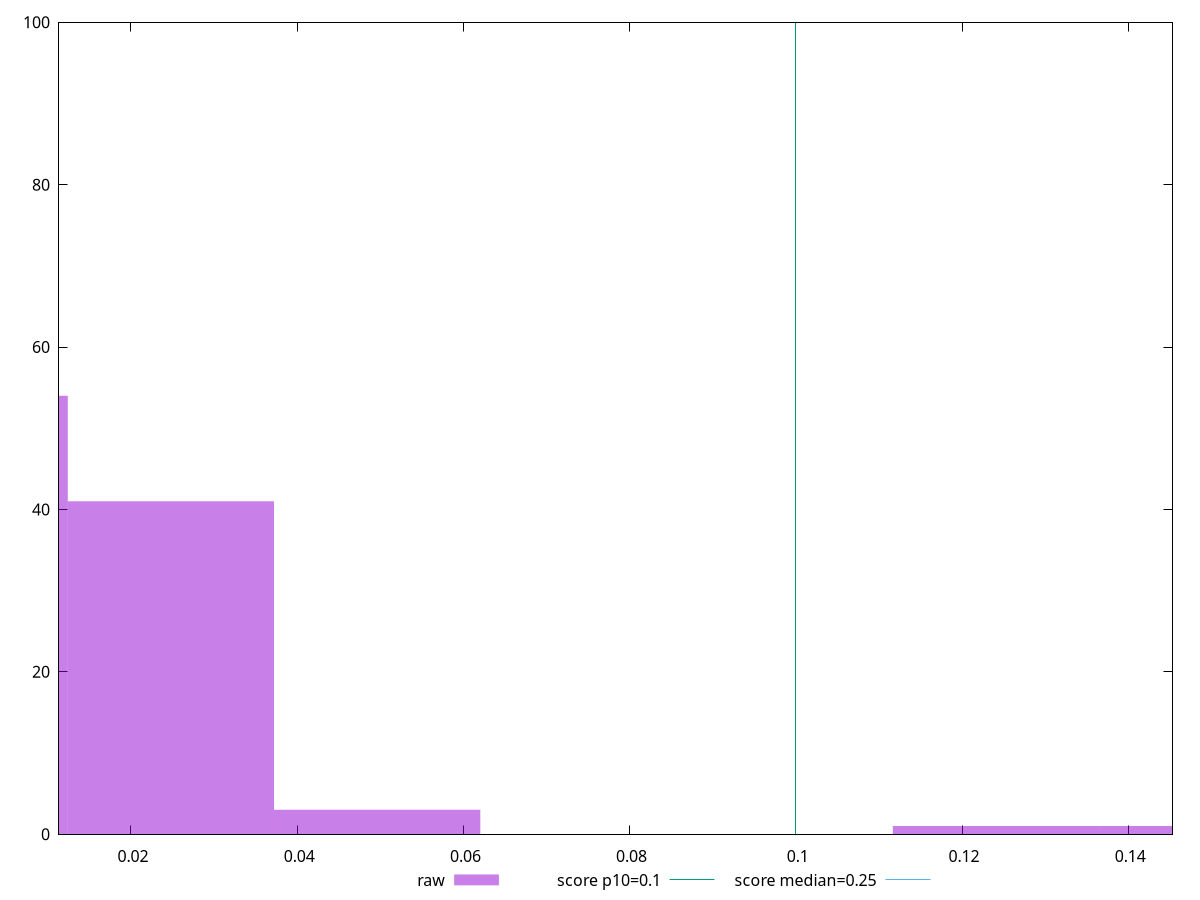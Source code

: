 reset

$raw <<EOF
0 54
0.024814280383367898 41
0.12407140191683949 1
0.049628560766735795 3
0.14888568230020738 1
EOF

set key outside below
set boxwidth 0.024814280383367898
set xrange [0.011352840529547797:0.14530883418189156]
set yrange [0:100]
set trange [0:100]
set style fill transparent solid 0.5 noborder

set parametric
set terminal svg size 640, 490 enhanced background rgb 'white'
set output "reports/report_00028_2021-02-24T12-49-42.674Z/cumulative-layout-shift/samples/card/raw/histogram.svg"

plot $raw title "raw" with boxes, \
     0.1,t title "score p10=0.1", \
     0.25,t title "score median=0.25"

reset

